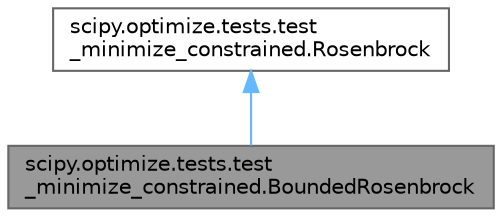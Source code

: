 digraph "scipy.optimize.tests.test_minimize_constrained.BoundedRosenbrock"
{
 // LATEX_PDF_SIZE
  bgcolor="transparent";
  edge [fontname=Helvetica,fontsize=10,labelfontname=Helvetica,labelfontsize=10];
  node [fontname=Helvetica,fontsize=10,shape=box,height=0.2,width=0.4];
  Node1 [id="Node000001",label="scipy.optimize.tests.test\l_minimize_constrained.BoundedRosenbrock",height=0.2,width=0.4,color="gray40", fillcolor="grey60", style="filled", fontcolor="black",tooltip=" "];
  Node2 -> Node1 [id="edge2_Node000001_Node000002",dir="back",color="steelblue1",style="solid",tooltip=" "];
  Node2 [id="Node000002",label="scipy.optimize.tests.test\l_minimize_constrained.Rosenbrock",height=0.2,width=0.4,color="gray40", fillcolor="white", style="filled",URL="$d2/d33/classscipy_1_1optimize_1_1tests_1_1test__minimize__constrained_1_1Rosenbrock.html",tooltip=" "];
}
